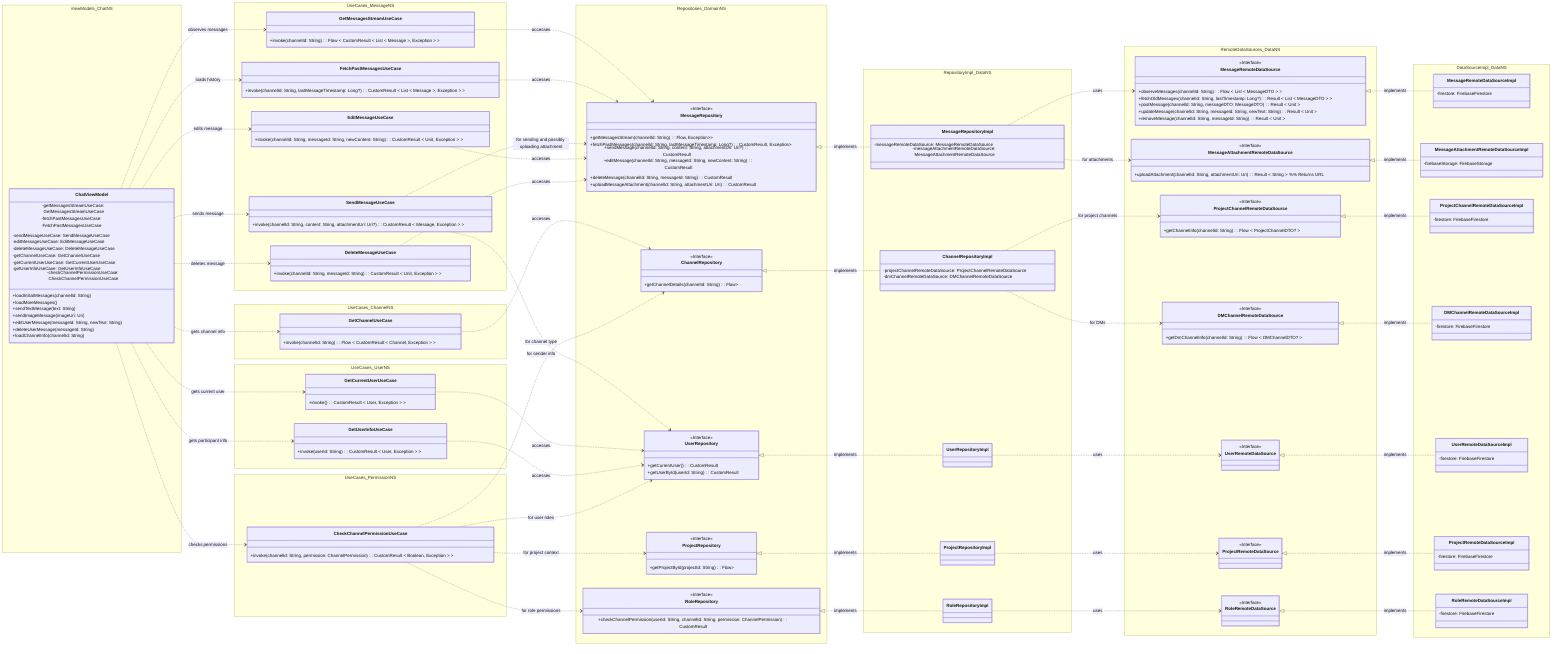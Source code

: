 classDiagram
    title Chat Feature Architecture
    %% This diagram outlines the Chat feature's architecture, following a layered approach:
    %% Feature (ViewModels) -> Domain (UseCases, Repository Interfaces) -> Data (Repository Implementations, DataSources).
    %% Data Flow: External services (e.g., Firebase Firestore for messages, Firebase Storage for attachments) are accessed by DataSource Implementations,
    %% which are abstracted by DataSource Interfaces. Repository Implementations use these DataSource Interfaces
    %% (e.g., MessageRepositoryImpl uses MessageRemoteDataSource and MessageAttachmentRemoteDataSource).
    %% Repositories are abstracted by Repository Interfaces. UseCases consume Repository Interfaces to manage business logic.
    %% ViewModels use UseCases to handle UI state, user interactions, and prepare data for the UI.
    %% UI (Activities/Fragments/Composables) would observe ViewModels for state changes.

    %% Feature Layer (ViewModels)
    %% ViewModels manage UI logic and state, interacting with UseCases for data and operations.
    %% UI models are implicitly managed, often as StateFlow/LiveData exposed to the UI, representing combined chat data.
    subgraph Feature Layer - ViewModels
        direction LR
        namespace ViewModels_ChatNS {
            class ChatViewModel {
                -getMessagesStreamUseCase: GetMessagesStreamUseCase
                -fetchPastMessagesUseCase: FetchPastMessagesUseCase
                -sendMessageUseCase: SendMessageUseCase
                -editMessageUseCase: EditMessageUseCase
                -deleteMessageUseCase: DeleteMessageUseCase
                -getChannelUseCase: GetChannelUseCase
                -getCurrentUserUseCase: GetCurrentUserUseCase
                -getUserInfoUseCase: GetUserInfoUseCase
                -checkChannelPermissionUseCase: CheckChannelPermissionUseCase
                +loadInitialMessages(channelId: String)
                +loadMoreMessages()
                +sendTextMessage(text: String)
                +sendImageMessage(imageUri: Uri)
                +editUserMessage(messageId: String, newText: String)
                +deleteUserMessage(messageId: String)
                +loadChannelInfo(channelId: String)
            }
        }
    end
    %% note for ChatViewModel "채팅 화면의 메시지 및 채널 정보 관리, 사용자 상호작용 처리" (Covered by new note)

    %% Domain Layer (UseCases & Repository Interfaces)
    %% UseCases contain specific chat-related business logic (e.g., sending a message, fetching messages).
    %% Repository Interfaces (e.g., MessageRepository, ChannelRepository) define contracts for accessing chat data,
    %% abstracting how and where data is stored. Domain models (Message, Channel, User) are used here.
    subgraph Domain Layer
        direction LR
        namespace UseCases_MessageNS {
            class GetMessagesStreamUseCase {
                +invoke(channelId: String): Flow < CustomResult < List < Message >, Exception > >
            }
            class FetchPastMessagesUseCase {
                +invoke(channelId: String, lastMessageTimestamp: Long?): CustomResult < List < Message >, Exception > >
            }
            class SendMessageUseCase {
                +invoke(channelId: String, content: String, attachmentUri: Uri?): CustomResult < Message, Exception > >
            }
            class EditMessageUseCase {
                +invoke(channelId: String, messageId: String, newContent: String): CustomResult < Unit, Exception > >
            }
            class DeleteMessageUseCase {
                +invoke(channelId: String, messageId: String): CustomResult < Unit, Exception > >
            }
        }
        namespace UseCases_ChannelNS {
            class GetChannelUseCase {
                +invoke(channelId: String): Flow < CustomResult < Channel, Exception > >
            }
        }
        namespace UseCases_UserNS {
            class GetCurrentUserUseCase {
                +invoke(): CustomResult < User, Exception > >
            }
            class GetUserInfoUseCase {
                +invoke(userId: String): CustomResult < User, Exception > >
            }
        }
        namespace UseCases_PermissionNS {
            class CheckChannelPermissionUseCase {
                +invoke(channelId: String, permission: ChannelPermission): CustomResult < Boolean, Exception > >
            }
        }

        namespace Repositories_DomainNS {
            class MessageRepository {
                <<Interface>>
                +getMessagesStream(channelId: String): Flow<CustomResult<List<Message>, Exception>>
                +fetchPastMessages(channelId: String, lastMessageTimestamp: Long?): CustomResult<List<Message>, Exception>
                +sendMessage(channelId: String, content: String, attachmentUri: Uri?): CustomResult<Message, Exception>
                +editMessage(channelId: String, messageId: String, newContent: String): CustomResult<Unit, Exception>
                +deleteMessage(channelId: String, messageId: String): CustomResult<Unit, Exception>
                +uploadMessageAttachment(channelId: String, attachmentUri: Uri): CustomResult<String, Exception>
            }
            class ChannelRepository {
                <<Interface>>
                +getChannelDetails(channelId: String): Flow<CustomResult<Channel, Exception>>
            }
            class UserRepository { 
                <<Interface>>
                +getCurrentUser(): CustomResult<User, Exception>
                +getUserById(userId: String): CustomResult<User, Exception>
            }
            class ProjectRepository { 
                <<Interface>>
                +getProjectById(projectId: String): Flow<CustomResult<Project, Exception>>
            }
            class RoleRepository { 
                <<Interface>>
                +checkChannelPermission(userId: String, channelId: String, permission: ChannelPermission): CustomResult<Boolean, Exception>
            }
        }
    end

    subgraph Data Layer
        direction LR
        namespace RepositoryImpl_DataNS {
            class MessageRepositoryImpl {
                -messageRemoteDataSource: MessageRemoteDataSource
                -messageAttachmentRemoteDataSource: MessageAttachmentRemoteDataSource
            }
            class ChannelRepositoryImpl {
                -projectChannelRemoteDataSource: ProjectChannelRemoteDataSource
                -dmChannelRemoteDataSource: DMChannelRemoteDataSource
            }
            class UserRepositoryImpl {

            }
            class ProjectRepositoryImpl {

            }
            class RoleRepositoryImpl {

            }
        }

        namespace RemoteDataSources_DataNS {
            class MessageRemoteDataSource { <<Interface>>
                +observeMessages(channelId: String): Flow < List < MessageDTO > >
                +fetchOldMessages(channelId: String, lastTimestamp: Long?): Result < List < MessageDTO > >
                +postMessage(channelId: String, messageDTO: MessageDTO): Result < Unit >
                +updateMessage(channelId: String, messageId: String, newText: String): Result < Unit >
                +removeMessage(channelId: String, messageId: String): Result < Unit >
            }
            class MessageAttachmentRemoteDataSource { <<Interface>>
                +uploadAttachment(channelId: String, attachmentUri: Uri): Result < String > %% Returns URL
            }
            class ProjectChannelRemoteDataSource { <<Interface>>
                 +getChannelInfo(channelId: String): Flow < ProjectChannelDTO? >
            }
            class DMChannelRemoteDataSource { <<Interface>>
                +getDmChannelInfo(channelId: String): Flow < DMChannelDTO? >
            }
            class UserRemoteDataSource { <<Interface>> }
            class ProjectRemoteDataSource { <<Interface>> }
            class RoleRemoteDataSource { <<Interface>> }
        }

        namespace DataSourceImpl_DataNS {
            class MessageRemoteDataSourceImpl { -firestore: FirebaseFirestore }
            class MessageAttachmentRemoteDataSourceImpl { -firebaseStorage: FirebaseStorage }
            class ProjectChannelRemoteDataSourceImpl { -firestore: FirebaseFirestore }
            class DMChannelRemoteDataSourceImpl { -firestore: FirebaseFirestore }
            class UserRemoteDataSourceImpl { -firestore: FirebaseFirestore }
            class ProjectRemoteDataSourceImpl { -firestore: FirebaseFirestore }
            class RoleRemoteDataSourceImpl { -firestore: FirebaseFirestore }
        }
    end

    %% ===== Relationships =====
    %% ViewModel -> UseCase
    ChatViewModel ..> GetMessagesStreamUseCase : observes messages
    ChatViewModel ..> FetchPastMessagesUseCase : loads history
    ChatViewModel ..> SendMessageUseCase : sends message
    ChatViewModel ..> EditMessageUseCase : edits message
    ChatViewModel ..> DeleteMessageUseCase : deletes message
    ChatViewModel ..> GetChannelUseCase : gets channel info
    ChatViewModel ..> GetCurrentUserUseCase : gets current user
    ChatViewModel ..> GetUserInfoUseCase : gets participant info
    ChatViewModel ..> CheckChannelPermissionUseCase : checks permissions

    %% UseCase -> Repository Interface
    GetMessagesStreamUseCase ..> MessageRepository : accesses
    FetchPastMessagesUseCase ..> MessageRepository : accesses
    SendMessageUseCase ..> MessageRepository : for sending and possibly uploading attachment
    SendMessageUseCase ..> UserRepository : for sender info
    EditMessageUseCase ..> MessageRepository : accesses
    DeleteMessageUseCase ..> MessageRepository : accesses
    GetChannelUseCase ..> ChannelRepository : accesses
    GetCurrentUserUseCase ..> UserRepository : accesses
    GetUserInfoUseCase ..> UserRepository : accesses
    CheckChannelPermissionUseCase ..> UserRepository : for user roles
    CheckChannelPermissionUseCase ..> ProjectRepository : for project context
    CheckChannelPermissionUseCase ..> RoleRepository : for role permissions
    CheckChannelPermissionUseCase ..> ChannelRepository : for channel type

    %% Repository Implementation -> Repository Interface
    MessageRepository <|.. MessageRepositoryImpl : implements
    ChannelRepository <|.. ChannelRepositoryImpl : implements
    UserRepository <|.. UserRepositoryImpl : implements
    ProjectRepository <|.. ProjectRepositoryImpl : implements
    RoleRepository <|.. RoleRepositoryImpl : implements

    %% Repository Implementation -> DataSource Interface (Remote Only)
    MessageRepositoryImpl ..> MessageRemoteDataSource : uses
    MessageRepositoryImpl ..> MessageAttachmentRemoteDataSource : for attachments
    ChannelRepositoryImpl ..> ProjectChannelRemoteDataSource : for project channels
    ChannelRepositoryImpl ..> DMChannelRemoteDataSource : for DMs
    UserRepositoryImpl ..> UserRemoteDataSource : uses
    ProjectRepositoryImpl ..> ProjectRemoteDataSource : uses
    RoleRepositoryImpl ..> RoleRemoteDataSource : uses

    %% DataSource Implementation -> DataSource Interface
    MessageRemoteDataSource <|.. MessageRemoteDataSourceImpl : implements
    MessageAttachmentRemoteDataSource <|.. MessageAttachmentRemoteDataSourceImpl : implements
    ProjectChannelRemoteDataSource <|.. ProjectChannelRemoteDataSourceImpl : implements
    DMChannelRemoteDataSource <|.. DMChannelRemoteDataSourceImpl : implements
    UserRemoteDataSource <|.. UserRemoteDataSourceImpl : implements
    ProjectRemoteDataSource <|.. ProjectRemoteDataSourceImpl : implements
    RoleRemoteDataSource <|.. RoleRemoteDataSourceImpl : implements